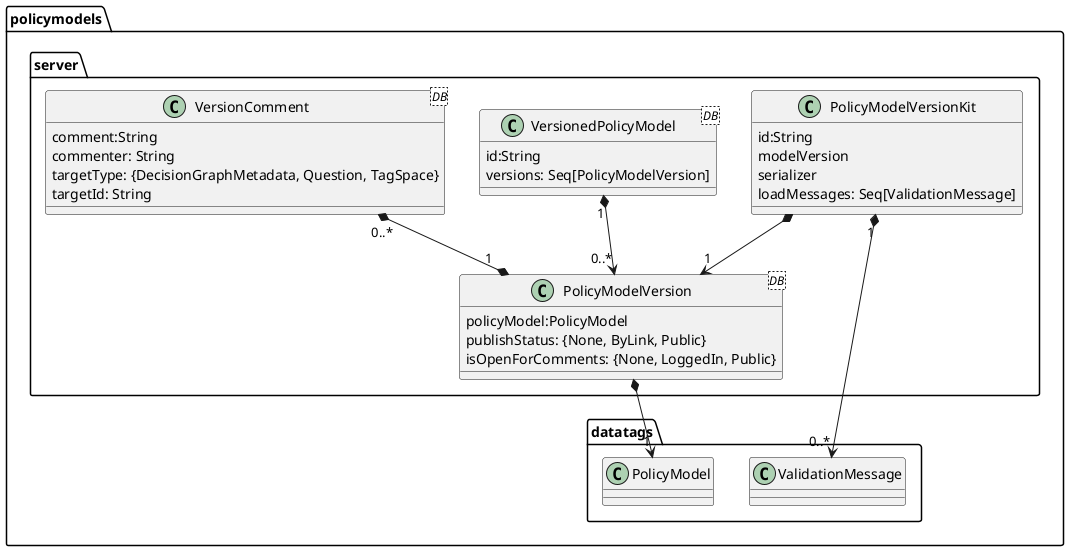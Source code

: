 @startuml

package policymodels.server {
  class VersionedPolicyModel <DB> {
    id:String
    versions: Seq[PolicyModelVersion]
  }

  class PolicyModelVersion <DB> {
    policyModel:PolicyModel
    publishStatus: {None, ByLink, Public}
    isOpenForComments: {None, LoggedIn, Public}
  }

  class VersionComment <DB> {
    comment:String
    commenter: String
    targetType: {DecisionGraphMetadata, Question, TagSpace}
    targetId: String
  }

  class PolicyModelVersionKit {
    id:String
    modelVersion
    serializer
    loadMessages: Seq[ValidationMessage]
  }

  VersionedPolicyModel "1" *--> "0..*" PolicyModelVersion
  VersionComment "0..*" *--* "1" PolicyModelVersion
  PolicyModelVersionKit *--> "1" PolicyModelVersion
}

package policymodels.datatags {
  class PolicyModel
  class ValidationMessage
}

PolicyModelVersion  *--> "1" PolicyModel
PolicyModelVersionKit "1" *--> "0..*" ValidationMessage

@enduml
